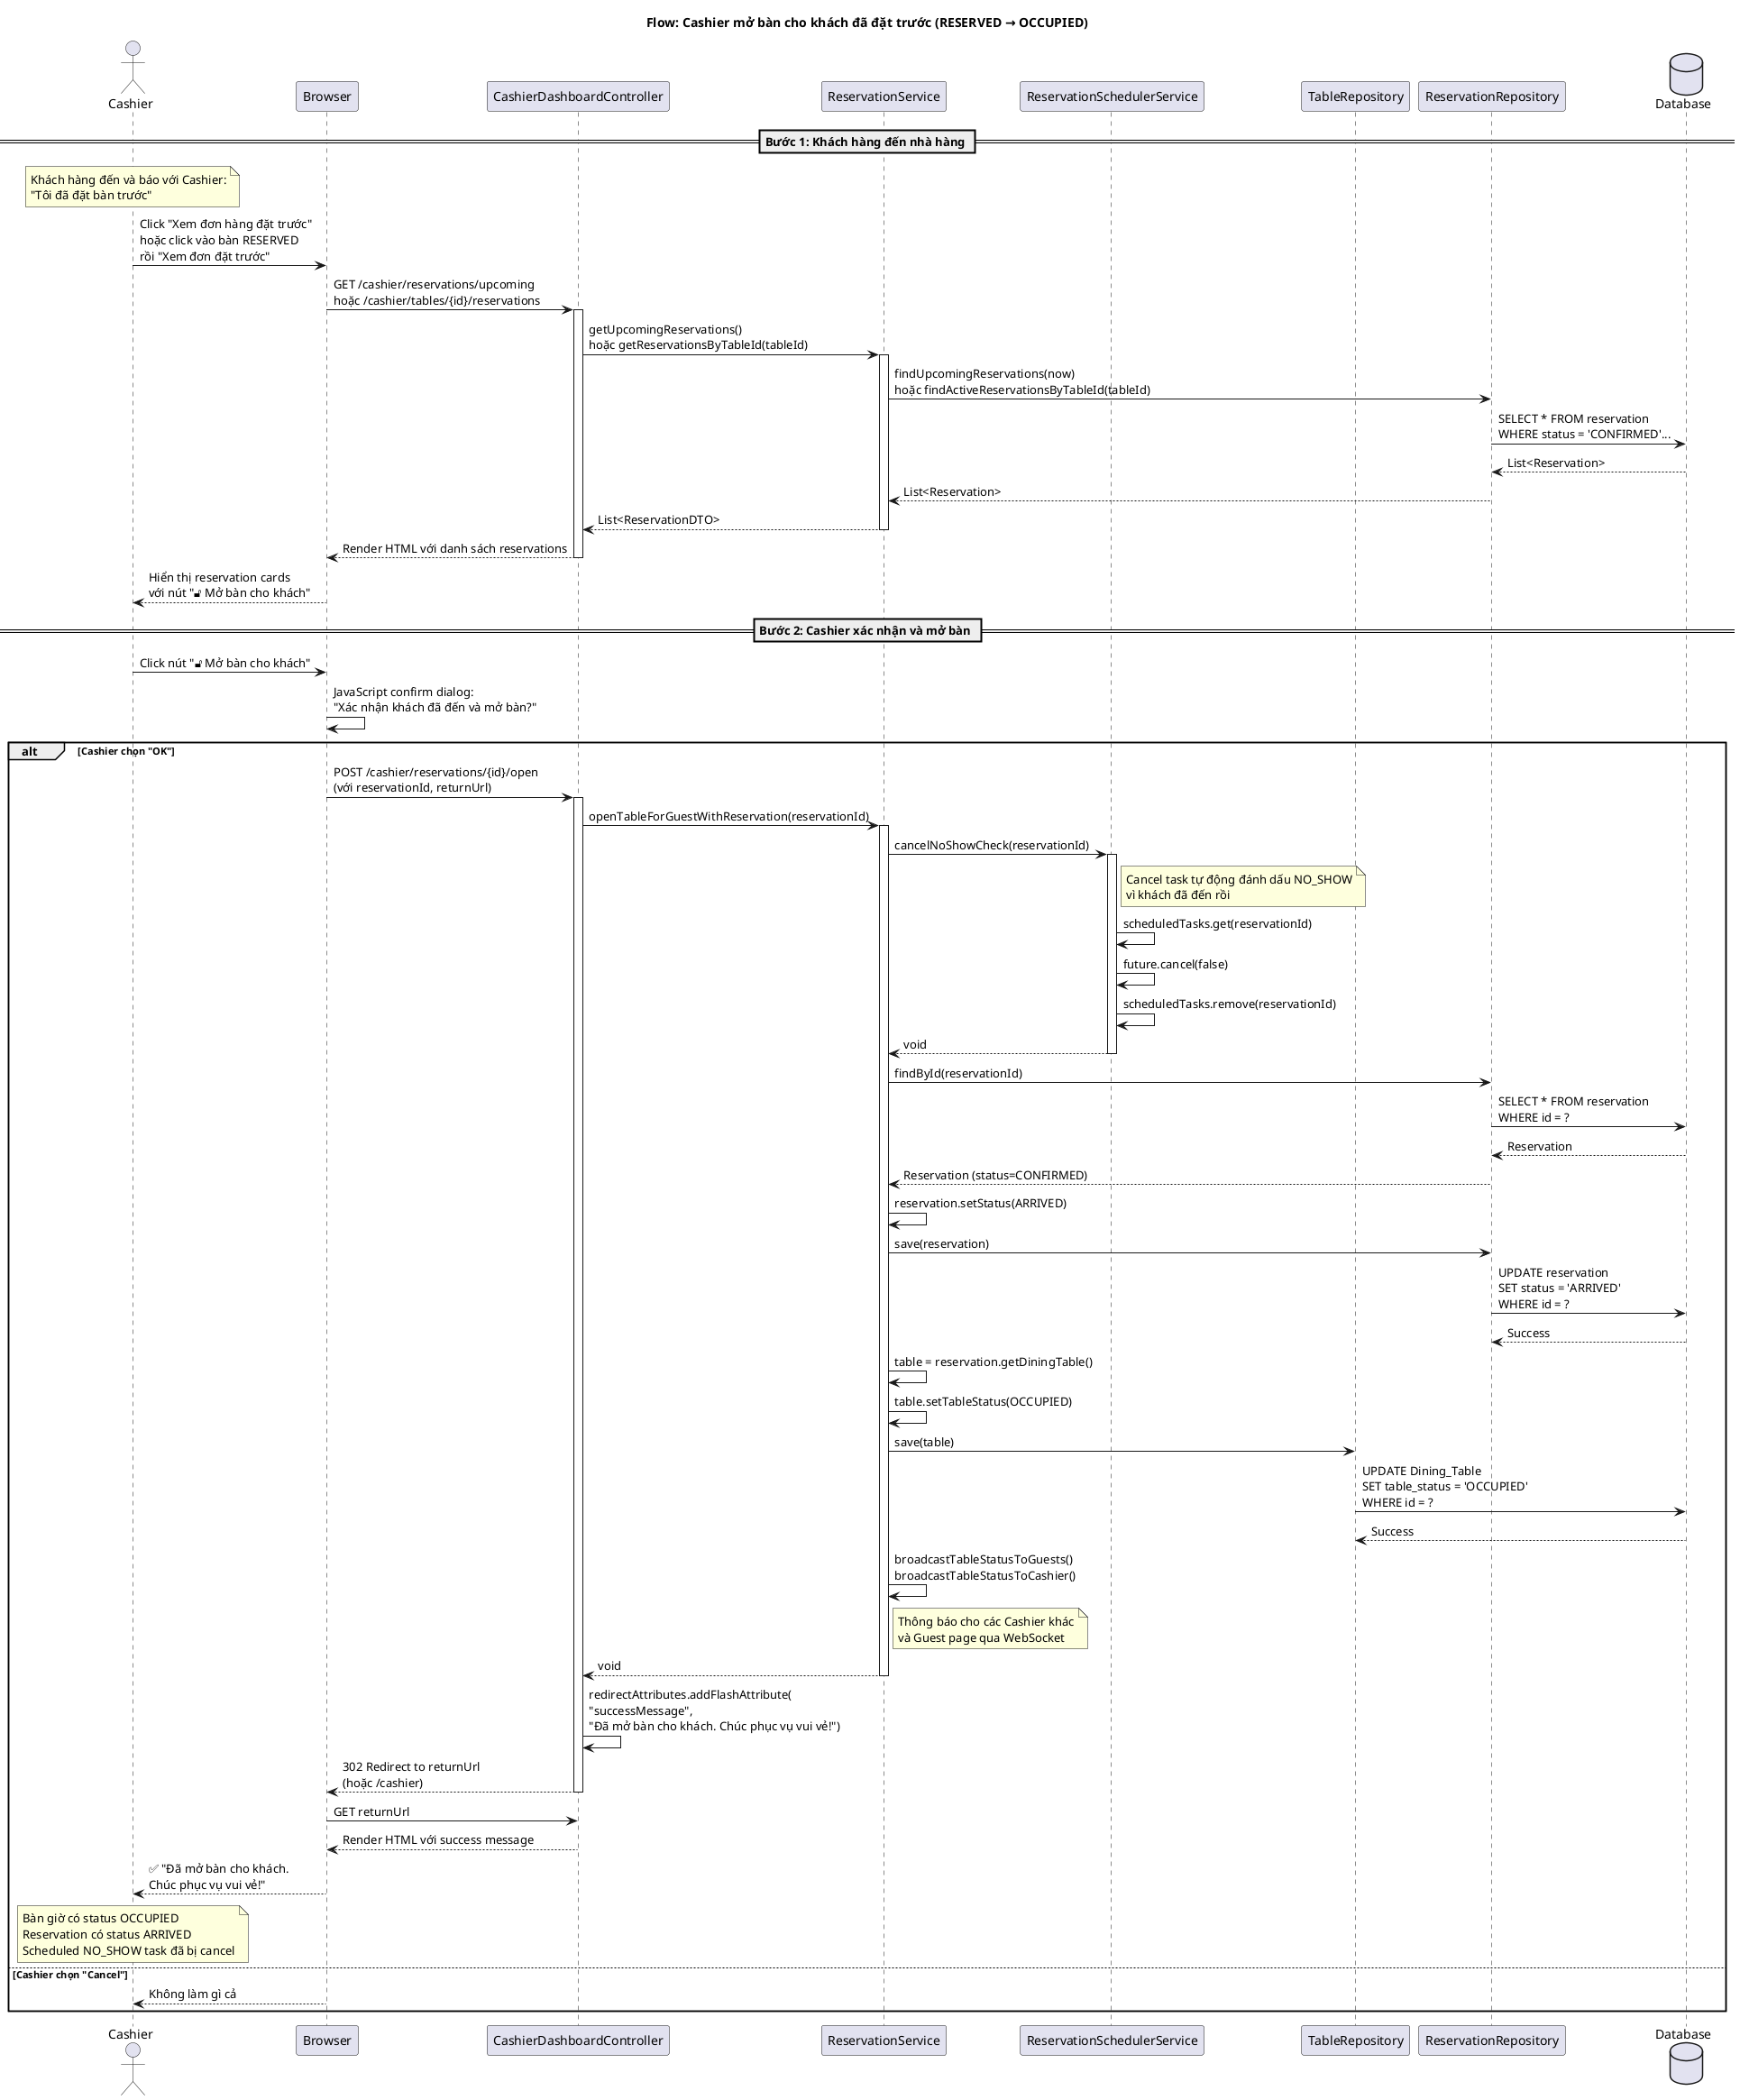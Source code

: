 @startuml open-reserved-table-flow
title Flow: Cashier mở bàn cho khách đã đặt trước (RESERVED → OCCUPIED)

actor Cashier
participant "Browser" as Browser
participant "CashierDashboardController" as Controller
participant "ReservationService" as Service
participant "ReservationSchedulerService" as Scheduler
participant "TableRepository" as TableRepo
participant "ReservationRepository" as ReservRepo
database "Database" as DB

== Bước 1: Khách hàng đến nhà hàng ==

note over Cashier
  Khách hàng đến và báo với Cashier:
  "Tôi đã đặt bàn trước"
end note

Cashier -> Browser: Click "Xem đơn hàng đặt trước"\nhoặc click vào bàn RESERVED\nrồi "Xem đơn đặt trước"

Browser -> Controller: GET /cashier/reservations/upcoming\nhoặc /cashier/tables/{id}/reservations
activate Controller

Controller -> Service: getUpcomingReservations()\nhoặc getReservationsByTableId(tableId)
activate Service
Service -> ReservRepo: findUpcomingReservations(now)\nhoặc findActiveReservationsByTableId(tableId)
ReservRepo -> DB: SELECT * FROM reservation\nWHERE status = 'CONFIRMED'...
DB --> ReservRepo: List<Reservation>
ReservRepo --> Service: List<Reservation>
Service --> Controller: List<ReservationDTO>
deactivate Service

Controller --> Browser: Render HTML với danh sách reservations
deactivate Controller

Browser --> Cashier: Hiển thị reservation cards\nvới nút "🔓 Mở bàn cho khách"

== Bước 2: Cashier xác nhận và mở bàn ==

Cashier -> Browser: Click nút "🔓 Mở bàn cho khách"

Browser -> Browser: JavaScript confirm dialog:\n"Xác nhận khách đã đến và mở bàn?"

alt Cashier chọn "OK"
    Browser -> Controller: POST /cashier/reservations/{id}/open\n(với reservationId, returnUrl)
    activate Controller
    
    Controller -> Service: openTableForGuestWithReservation(reservationId)
    activate Service
    
    ' Bước 1: Cancel scheduled NO_SHOW task
    Service -> Scheduler: cancelNoShowCheck(reservationId)
    activate Scheduler
    note right of Scheduler
      Cancel task tự động đánh dấu NO_SHOW
      vì khách đã đến rồi
    end note
    Scheduler -> Scheduler: scheduledTasks.get(reservationId)
    Scheduler -> Scheduler: future.cancel(false)
    Scheduler -> Scheduler: scheduledTasks.remove(reservationId)
    Scheduler --> Service: void
    deactivate Scheduler
    
    ' Bước 2: Update Reservation status
    Service -> ReservRepo: findById(reservationId)
    ReservRepo -> DB: SELECT * FROM reservation\nWHERE id = ?
    DB --> ReservRepo: Reservation
    ReservRepo --> Service: Reservation (status=CONFIRMED)
    
    Service -> Service: reservation.setStatus(ARRIVED)
    Service -> ReservRepo: save(reservation)
    ReservRepo -> DB: UPDATE reservation\nSET status = 'ARRIVED'\nWHERE id = ?
    DB --> ReservRepo: Success
    
    ' Bước 3: Update Table status
    Service -> Service: table = reservation.getDiningTable()
    Service -> Service: table.setTableStatus(OCCUPIED)
    Service -> TableRepo: save(table)
    TableRepo -> DB: UPDATE Dining_Table\nSET table_status = 'OCCUPIED'\nWHERE id = ?
    DB --> TableRepo: Success
    
    ' Bước 4: Broadcast via WebSocket (optional)
    Service -> Service: broadcastTableStatusToGuests()\nbroadcastTableStatusToCashier()
    note right of Service
      Thông báo cho các Cashier khác
      và Guest page qua WebSocket
    end note
    
    Service --> Controller: void
    deactivate Service
    
    Controller -> Controller: redirectAttributes.addFlashAttribute(\n"successMessage",\n"Đã mở bàn cho khách. Chúc phục vụ vui vẻ!")
    
    Controller --> Browser: 302 Redirect to returnUrl\n(hoặc /cashier)
    deactivate Controller
    
    Browser -> Controller: GET returnUrl
    Controller --> Browser: Render HTML với success message
    
    Browser --> Cashier: ✅ "Đã mở bàn cho khách.\nChúc phục vụ vui vẻ!"
    
    note over Cashier
      Bàn giờ có status OCCUPIED
      Reservation có status ARRIVED
      Scheduled NO_SHOW task đã bị cancel
    end note
    
else Cashier chọn "Cancel"
    Browser --> Cashier: Không làm gì cả
end

@enduml



